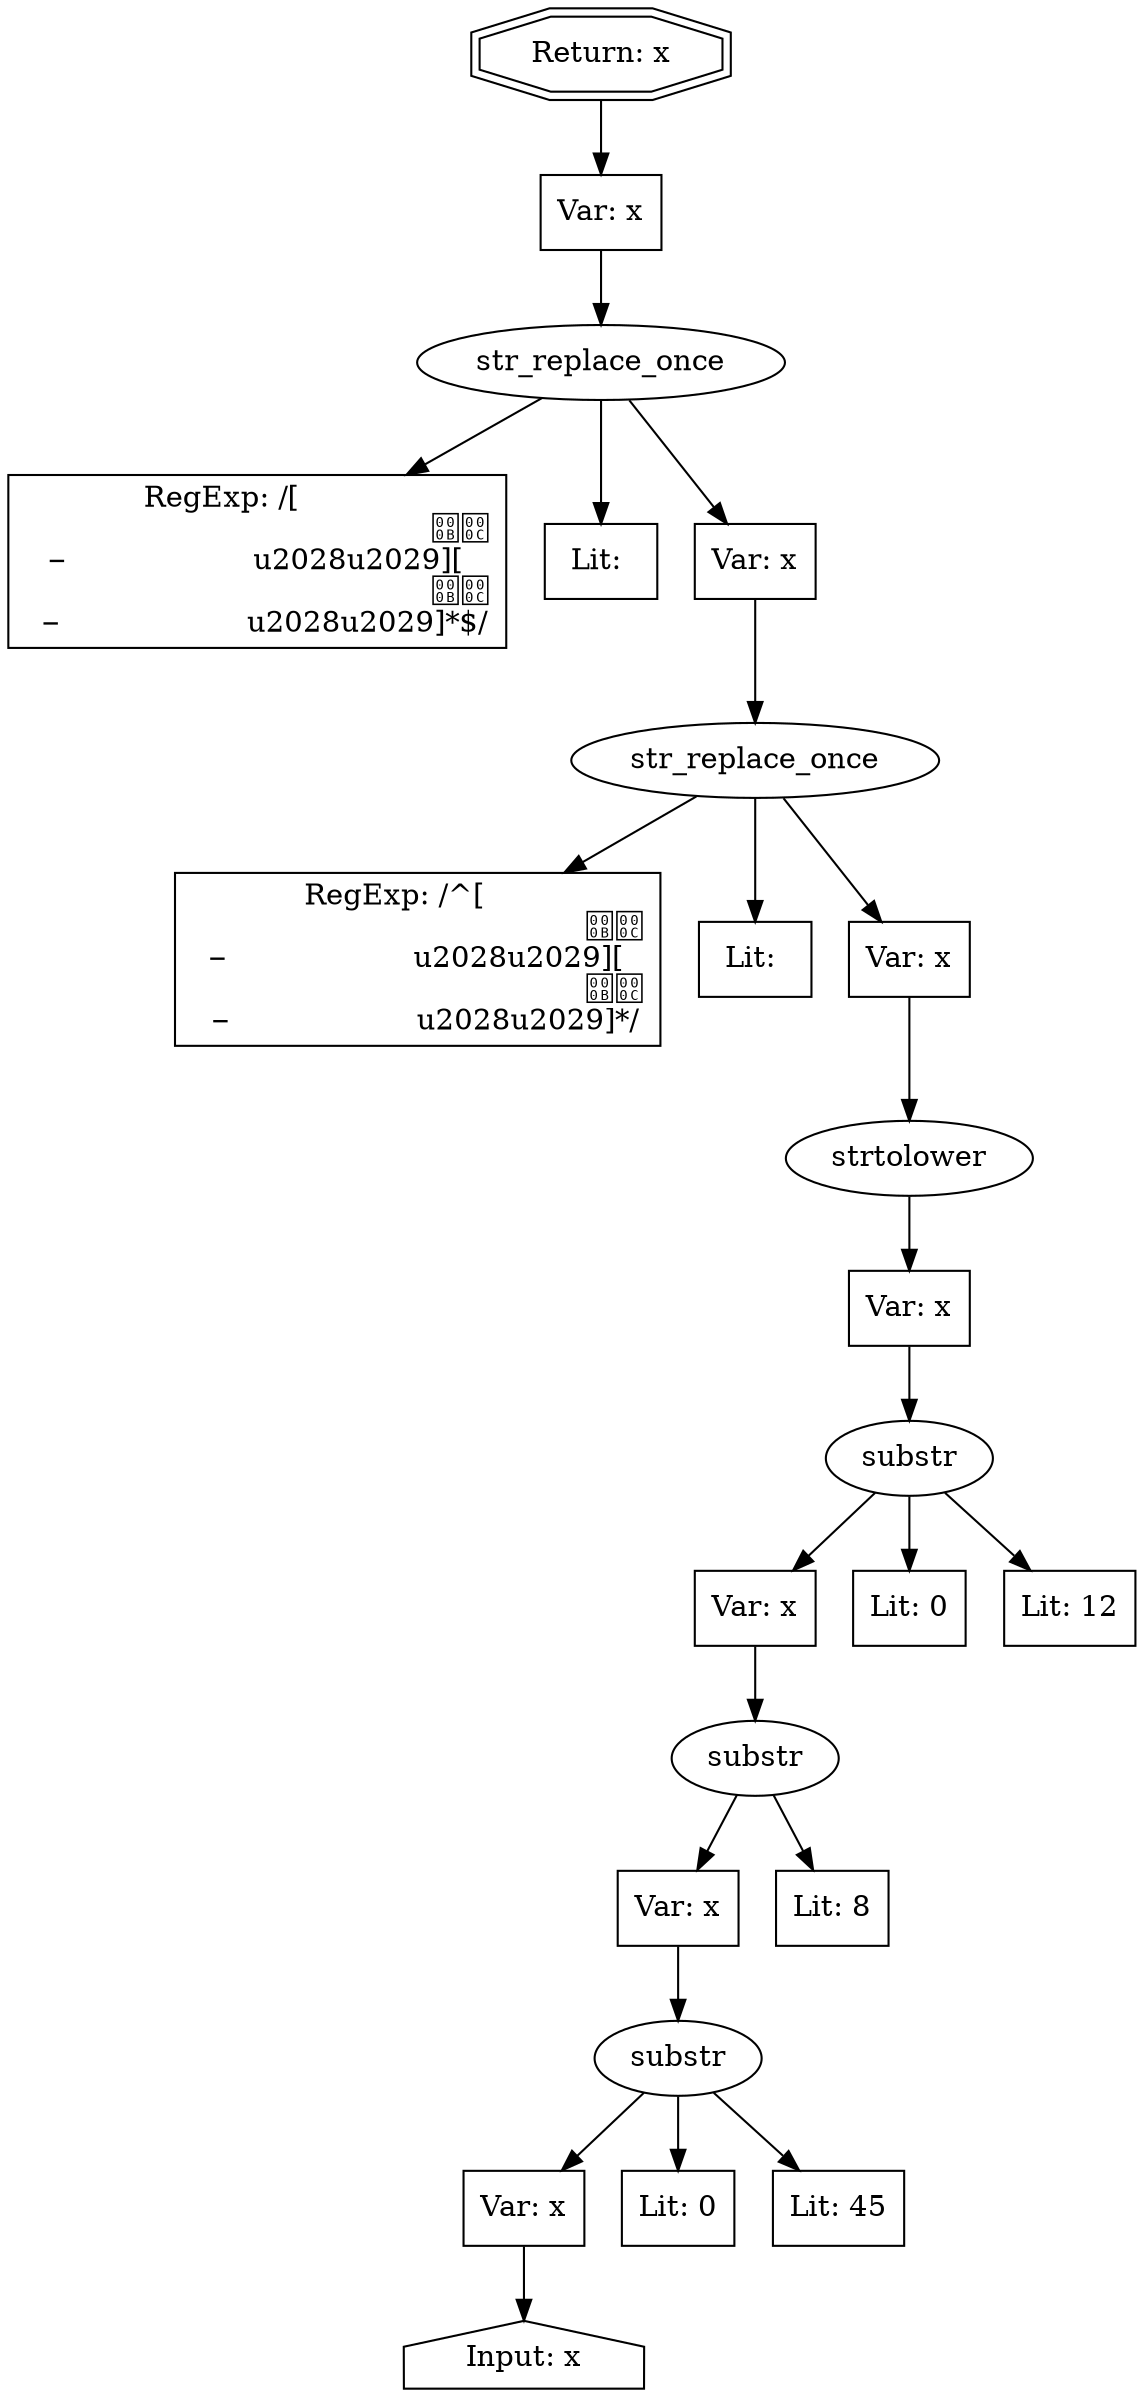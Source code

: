 // Finding: 84c6cbc9-a468-4fcd-8f17-9960091b947d
// Finding.url: https://www.example61.com/game/farmheroessupersaga##"></iframe></style></script></object></embed></textarea><img src=x onerror=taintfoxLog('3408d3e891c44a509a545dee81e8ad22')><!--/*
// Finding.parentloc: https://www.example61.com/game/farmheroessupersaga##"></iframe></style></script></object></embed></textarea><img src=x onerror=taintfoxLog('3408d3e891c44a509a545dee81e8ad22')><!--/*
// Finding.domain: www.example61.com
// Finding.base_domain: example61.com
// Finding.source: location.href
// Finding.sink: innerHTML
// Sanitizer.score: 2
// Sanitizer.name: c.trim
// Sanitizer.location: https://k1.example62.com/js/app.min.js?_v=6w9vj5 - c.trim:2:842419
// Finding.begin: 41
// Finding.end: 53
// Finding.original_uuid: fd5d8025-8482-4a0c-acaf-c730513888cb
// Finding.TwentyFiveMillionFlowsId: 1930568099
// Finding.script: https://k1.example62.com/js/app.min.js?_v=6w9vj5
// Finding.line: 2
// Exploit.uuid: 3408d3e8-91c4-4a50-9a54-5dee81e8ad22
// Exploit.success: false
// Exploit.status: validated
// Exploit.method: C
// Exploit.type: html
// Exploit.token: attribute
// Exploit.content: href
// Exploit.quote_type: "
// Exploit.tag: link
// Exploit.break_out: #"></iframe></style></script></object></embed></textarea><img src=x onerror=
// Exploit.break_in: ><!--/*
// Exploit.payload: #"></iframe></style></script></object></embed></textarea><img src=x onerror=taintfoxLog(1)><!--/*
// Exploit.begin_taint_url: 0
// Exploit.end_taint_url: 5
// Exploit.replace_begin_url: 45
// Exploit.replace_end_url: 45
// Exploit.replace_begin_param: 33
// Exploit.replace_end_param: 33
// Issues.LargestEncodeAttrStringChain: 0
// Issues.LargestTextFragmentEncodeChainLength: 0
// Issues.HasApproximation: false
// Issues.HasMissingImplementation: false
// Issues.HasInfiniteRegexWithFunctionReplacer: false
// Issues.MergedSplitAndJoins: false
// Issues.HasUrlInRhsOfReplace: false
// Issues.HasUrlInLhsOfReplace: false
// Issues.HasCookieValueInLhsOfreplace: false
// Issues.HasCookieValueInRhsOfreplace: false
// Issues.HasCookieValueInMatchPattern: false
// Issues.HasCookieValueInExecPattern: false
// Issues.RemovedLRConcats: true
// Issues.RemovedReplaceArtifacts: false
// Issues.HasUrlInMatchPattern: false
// Issues.HasUrlInExecPattern: false
// Issues.RemovedNOPreplaces: false
// Issues.Known_sanitizer: false
// DepGraph.hash: -1095545723
// DepGraph.sanitizer_hash: -263173665
// Removed LR concats 
// Removed LR concats 
digraph cfg {
n0 [shape=house, label="Input: x"];
n1 [shape=ellipse, label="substr"];
n2 [shape=box, label="Var: x"];
n3 [shape=box, label="Lit: 0"];
n4 [shape=box, label="Lit: 45"];
n5 [shape=ellipse, label="substr"];
n6 [shape=box, label="Var: x"];
n7 [shape=box, label="Lit: 8"];
n8 [shape=ellipse, label="substr"];
n9 [shape=box, label="Var: x"];
n10 [shape=box, label="Lit: 0"];
n11 [shape=box, label="Lit: 12"];
n12 [shape=ellipse, label="strtolower"];
n13 [shape=box, label="Var: x"];
n14 [shape=ellipse, label="str_replace_once"];
n15 [shape=box, label="RegExp: /^[	\n\r   ᠎             　\u2028\u2029﻿][	\n\r   ᠎             　\u2028\u2029﻿]*/"];
n16 [shape=box, label="Lit: "];
n17 [shape=box, label="Var: x"];
n18 [shape=ellipse, label="str_replace_once"];
n19 [shape=box, label="RegExp: /[	\n\r   ᠎             　\u2028\u2029﻿][	\n\r   ᠎             　\u2028\u2029﻿]*$/"];
n20 [shape=box, label="Lit: "];
n21 [shape=box, label="Var: x"];
n22 [shape=box, label="Var: x"];
n23 [shape=doubleoctagon, label="Return: x"];
n2 -> n0;
n1 -> n2;
n1 -> n3;
n1 -> n4;
n6 -> n1;
n5 -> n6;
n5 -> n7;
n9 -> n5;
n8 -> n9;
n8 -> n10;
n8 -> n11;
n13 -> n8;
n12 -> n13;
n17 -> n12;
n14 -> n15;
n14 -> n16;
n14 -> n17;
n21 -> n14;
n18 -> n19;
n18 -> n20;
n18 -> n21;
n22 -> n18;
n23 -> n22;
}